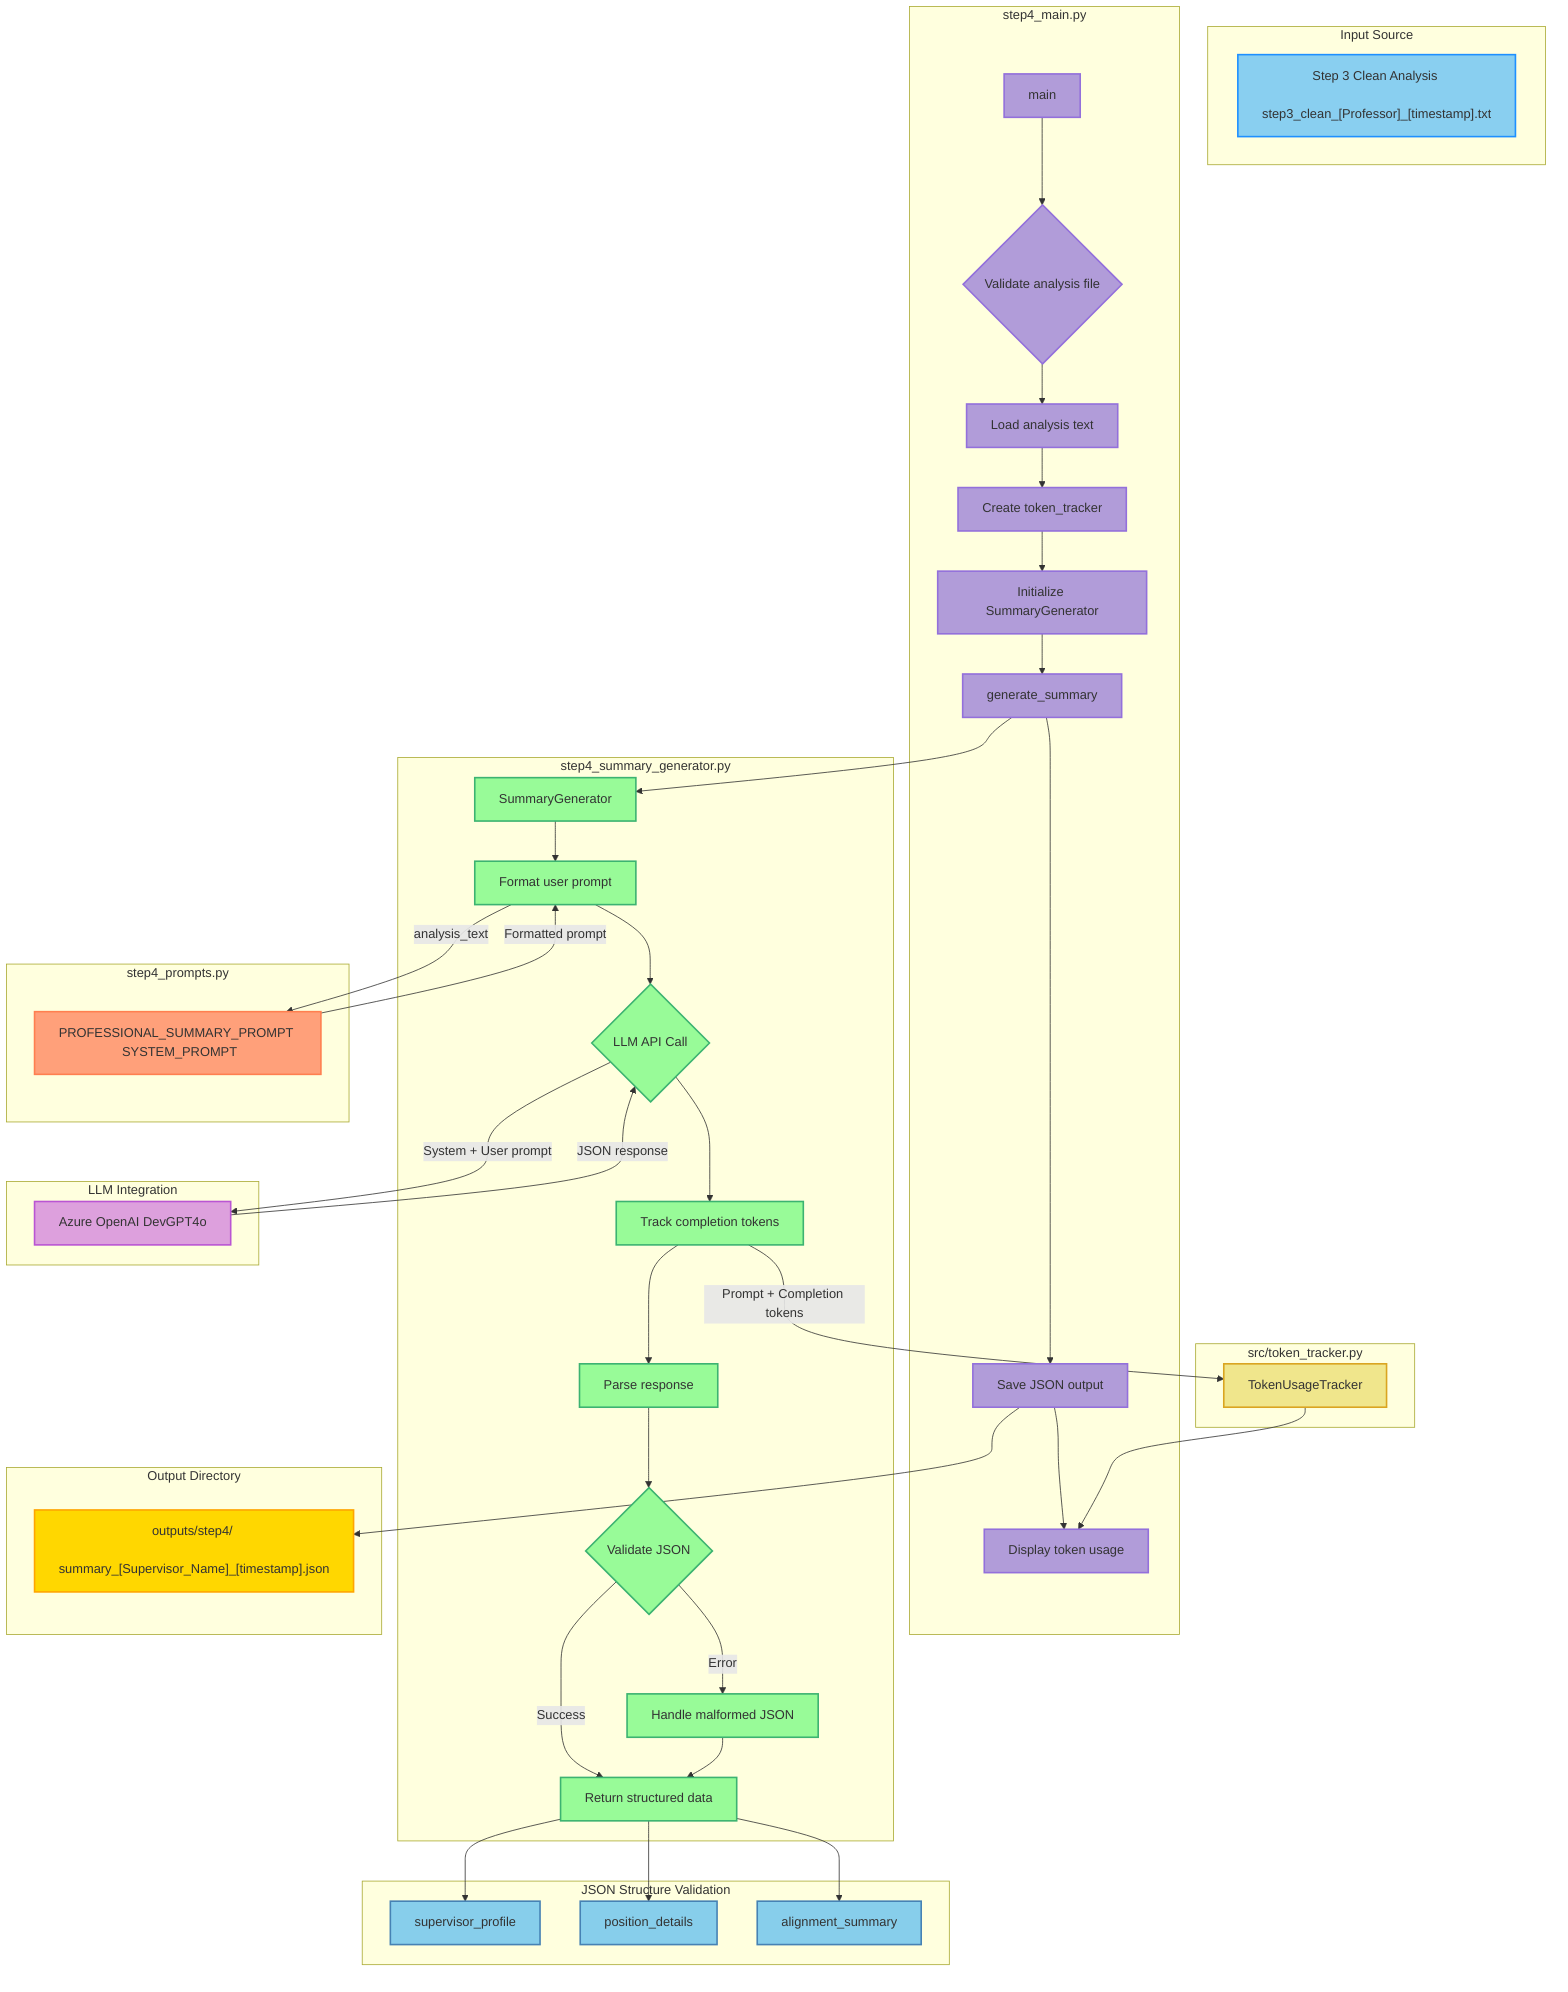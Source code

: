 graph TD
    %% ========================
    %% Color Scheme for Clarity
    %% ========================
    classDef userInput fill:#89CFF0,stroke:#1E90FF,color:#333,stroke-width:2px
    classDef script fill:#B19CD9,stroke:#9370DB,color:#333,stroke-width:2px
    classDef process fill:#98FB98,stroke:#3CB371,color:#333,stroke-width:2px
    classDef data fill:#FFA07A,stroke:#FF7F50,color:#333,stroke-width:2px
    classDef output fill:#FFD700,stroke:#FFA500,color:#333,stroke-width:2px
    classDef tokenTracker fill:#F0E68C,stroke:#DAA520,color:#333,stroke-width:2px
    classDef llm fill:#DDA0DD,stroke:#BA55D3,color:#333,stroke-width:2px
    classDef json fill:#87CEEB,stroke:#4682B4,color:#333,stroke-width:2px

    subgraph "Input Source"
        A["Step 3 Clean Analysis <br/> step3_clean_[Professor]_[timestamp].txt"]
    end

    subgraph "step4_main.py"
        B[main] --> C{Validate analysis file};
        C --> D[Load analysis text];
        D --> E[Create token_tracker];
        E --> F[Initialize SummaryGenerator];
        F --> G[generate_summary];
        G --> H[Save JSON output];
        H --> I[Display token usage];
    end

    subgraph "step4_summary_generator.py"
        J[SummaryGenerator]
        G --> J;
        J --> K[Format user prompt];
        K --> L{LLM API Call};
        L --> M[Track completion tokens];
        M --> N[Parse response];
        N --> O{Validate JSON};
        O -- Success --> P[Return structured data];
        O -- Error --> Q[Handle malformed JSON];
        Q --> P;
    end
    
    subgraph "step4_prompts.py"
        R[PROFESSIONAL_SUMMARY_PROMPT <br/> SYSTEM_PROMPT]
        K -- "analysis_text" --> R;
        R -- "Formatted prompt" --> K;
    end

    subgraph "LLM Integration"
        S[Azure OpenAI DevGPT4o]
        L -- "System + User prompt" --> S;
        S -- "JSON response" --> L;
    end

    subgraph "src/token_tracker.py"
        T[TokenUsageTracker]
        M -- "Prompt + Completion tokens" --> T;
        T --> I;
    end

    subgraph "JSON Structure Validation"
        U[supervisor_profile]
        V[position_details]  
        W[alignment_summary]
        P --> U;
        P --> V;
        P --> W;
    end

    subgraph "Output Directory"
        X["outputs/step4/ <br/> summary_[Supervisor_Name]_[timestamp].json"]
        H --> X;
    end

    %% Apply styling
    class A userInput;
    class B,C,D,E,F,G,H,I script;
    class J,K,L,M,N,O,P,Q process;
    class R data;
    class S llm;
    class T tokenTracker;
    class U,V,W json;
    class X output;